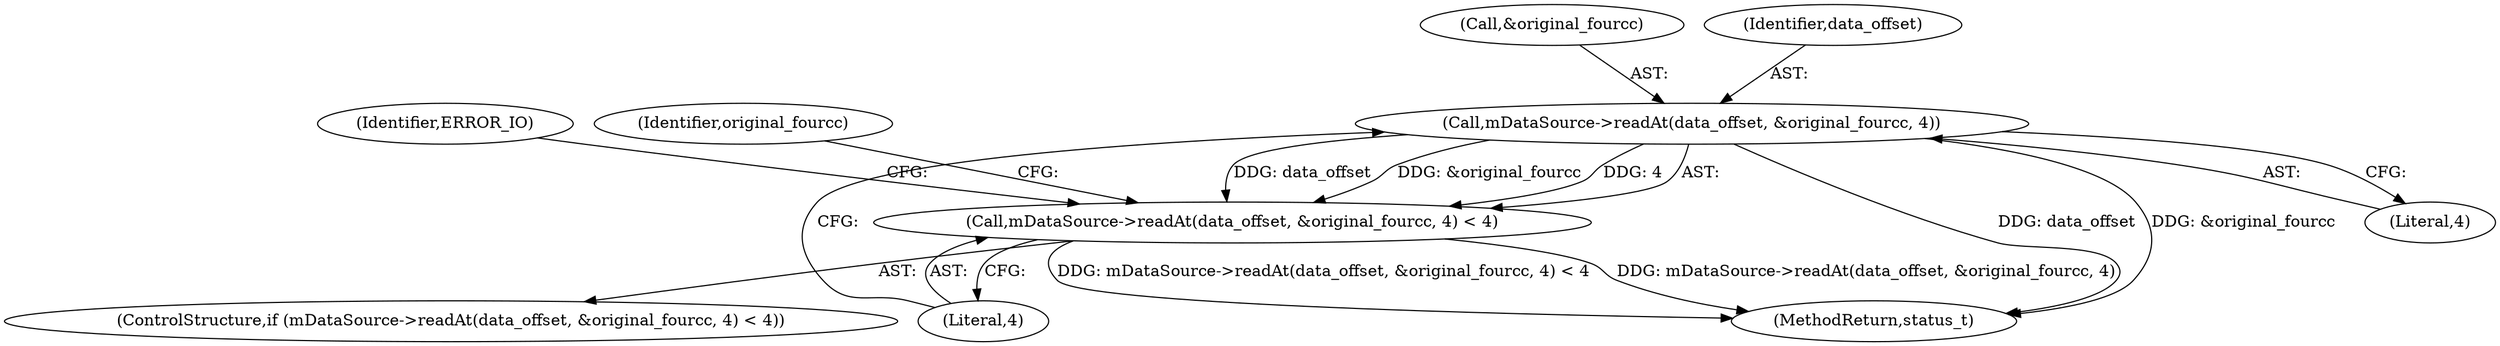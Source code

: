 digraph "0_Android_e7142a0703bc93f75e213e96ebc19000022afed9@API" {
"1000837" [label="(Call,mDataSource->readAt(data_offset, &original_fourcc, 4))"];
"1000836" [label="(Call,mDataSource->readAt(data_offset, &original_fourcc, 4) < 4)"];
"1000837" [label="(Call,mDataSource->readAt(data_offset, &original_fourcc, 4))"];
"1000841" [label="(Literal,4)"];
"1000836" [label="(Call,mDataSource->readAt(data_offset, &original_fourcc, 4) < 4)"];
"1000835" [label="(ControlStructure,if (mDataSource->readAt(data_offset, &original_fourcc, 4) < 4))"];
"1000845" [label="(Identifier,ERROR_IO)"];
"1003275" [label="(MethodReturn,status_t)"];
"1000839" [label="(Call,&original_fourcc)"];
"1000842" [label="(Literal,4)"];
"1000838" [label="(Identifier,data_offset)"];
"1000847" [label="(Identifier,original_fourcc)"];
"1000837" -> "1000836"  [label="AST: "];
"1000837" -> "1000841"  [label="CFG: "];
"1000838" -> "1000837"  [label="AST: "];
"1000839" -> "1000837"  [label="AST: "];
"1000841" -> "1000837"  [label="AST: "];
"1000842" -> "1000837"  [label="CFG: "];
"1000837" -> "1003275"  [label="DDG: data_offset"];
"1000837" -> "1003275"  [label="DDG: &original_fourcc"];
"1000837" -> "1000836"  [label="DDG: data_offset"];
"1000837" -> "1000836"  [label="DDG: &original_fourcc"];
"1000837" -> "1000836"  [label="DDG: 4"];
"1000836" -> "1000835"  [label="AST: "];
"1000836" -> "1000842"  [label="CFG: "];
"1000842" -> "1000836"  [label="AST: "];
"1000845" -> "1000836"  [label="CFG: "];
"1000847" -> "1000836"  [label="CFG: "];
"1000836" -> "1003275"  [label="DDG: mDataSource->readAt(data_offset, &original_fourcc, 4) < 4"];
"1000836" -> "1003275"  [label="DDG: mDataSource->readAt(data_offset, &original_fourcc, 4)"];
}
